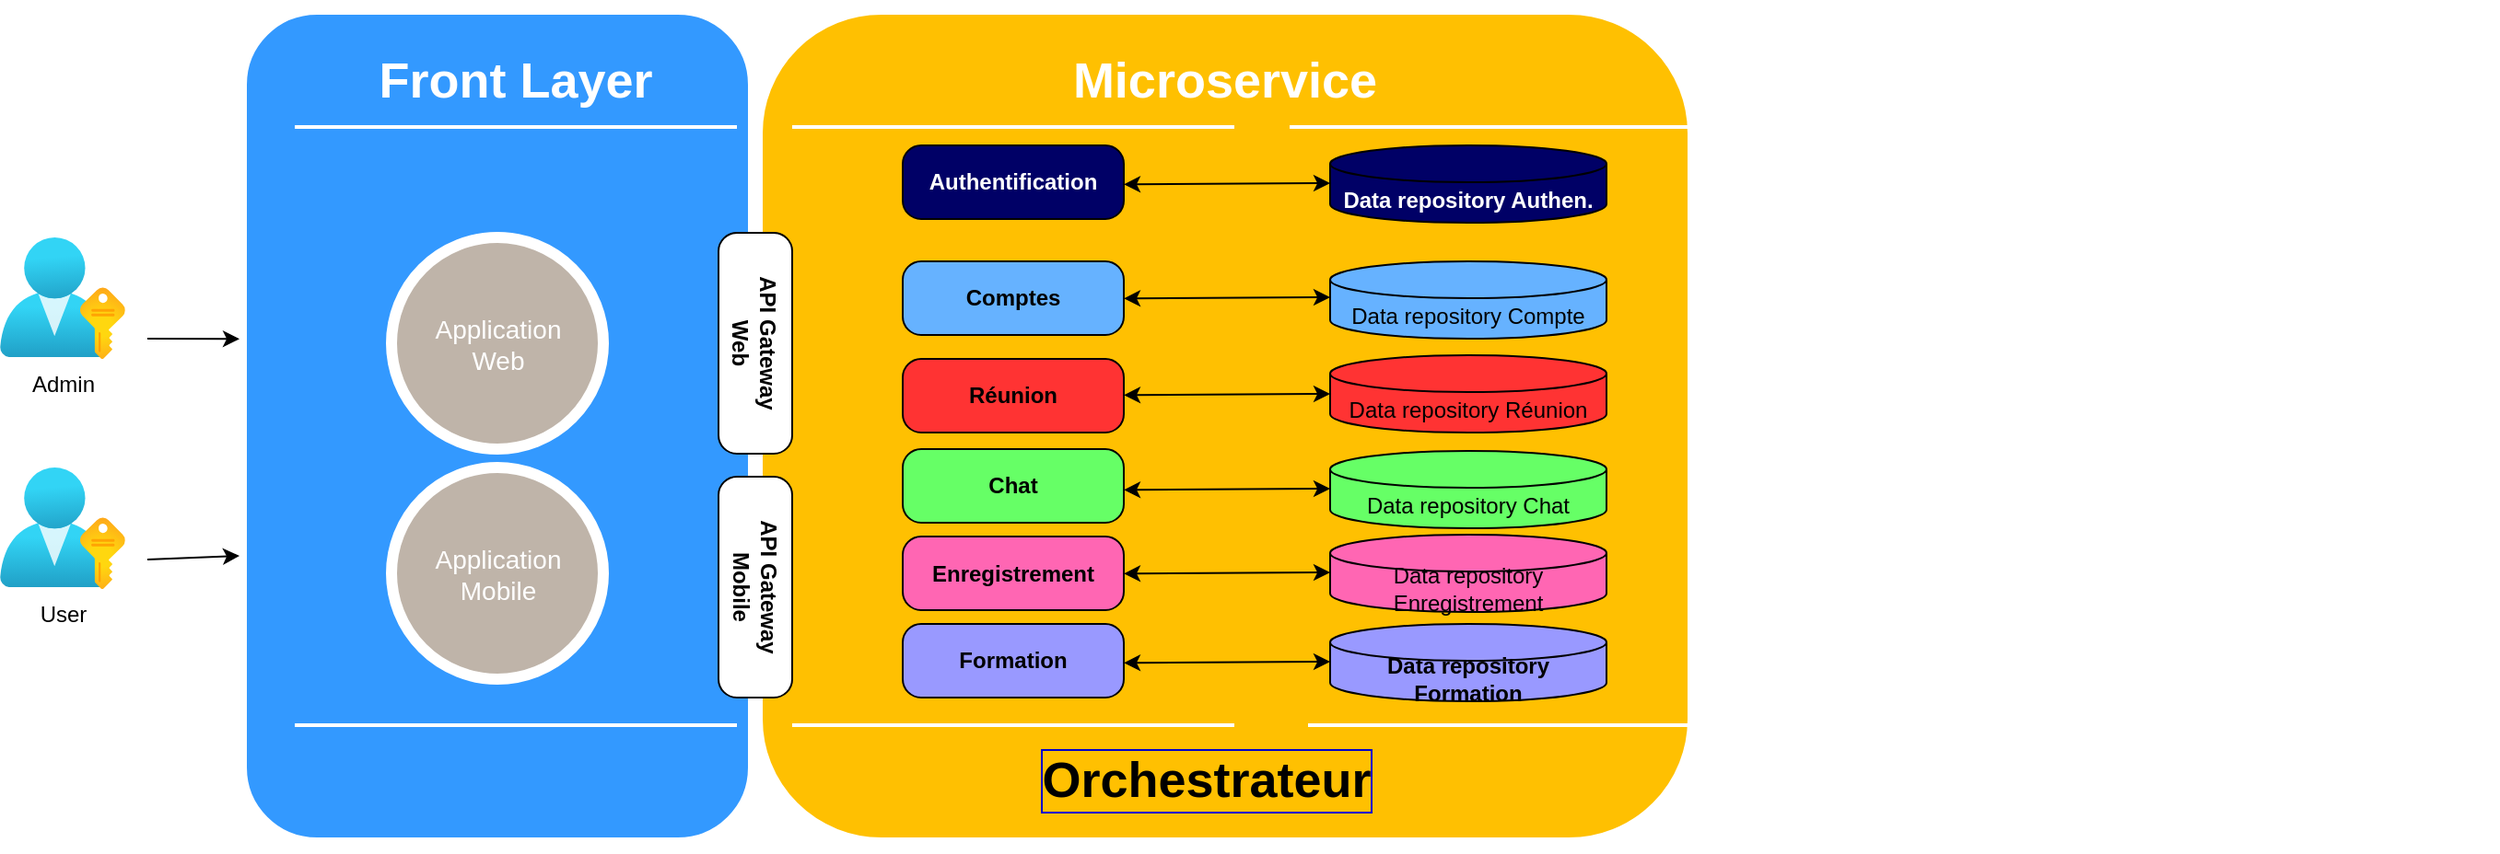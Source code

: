 <mxfile version="14.6.11" type="device"><diagram name="Page-1" id="12e1b939-464a-85fe-373e-61e167be1490"><mxGraphModel dx="1258" dy="524" grid="1" gridSize="10" guides="1" tooltips="1" connect="1" arrows="1" fold="1" page="1" pageScale="1.5" pageWidth="1169" pageHeight="826" background="#ffffff" math="0" shadow="0"><root><mxCell id="0"/><mxCell id="1" parent="0"/><mxCell id="60da8b9f42644d3a-2" value="" style="whiteSpace=wrap;html=1;rounded=1;shadow=0;strokeWidth=8;fontSize=20;align=center;strokeColor=#FFFFFF;fillColor=#3399FF;" parent="1" vertex="1"><mxGeometry x="210" y="380" width="280" height="455" as="geometry"/></mxCell><mxCell id="60da8b9f42644d3a-3" value="Front Layer" style="text;html=1;strokeColor=none;fillColor=none;align=center;verticalAlign=middle;whiteSpace=wrap;rounded=0;shadow=0;fontSize=27;fontColor=#FFFFFF;fontStyle=1" parent="1" vertex="1"><mxGeometry x="220" y="390" width="280" height="60" as="geometry"/></mxCell><mxCell id="60da8b9f42644d3a-6" value="" style="line;strokeWidth=2;html=1;rounded=0;shadow=0;fontSize=27;align=center;fillColor=none;strokeColor=#FFFFFF;" parent="1" vertex="1"><mxGeometry x="240" y="440" width="240" height="10" as="geometry"/></mxCell><mxCell id="60da8b9f42644d3a-7" value="" style="line;strokeWidth=2;html=1;rounded=0;shadow=0;fontSize=27;align=center;fillColor=none;strokeColor=#FFFFFF;" parent="1" vertex="1"><mxGeometry x="240" y="765" width="240" height="10" as="geometry"/></mxCell><mxCell id="60da8b9f42644d3a-8" value="&lt;font style=&quot;vertical-align: inherit&quot;&gt;&lt;font style=&quot;vertical-align: inherit&quot;&gt;&lt;font style=&quot;vertical-align: inherit&quot;&gt;&lt;font style=&quot;vertical-align: inherit&quot;&gt;Application&lt;br&gt;Web&lt;br&gt;&lt;/font&gt;&lt;/font&gt;&lt;/font&gt;&lt;/font&gt;" style="ellipse;whiteSpace=wrap;html=1;rounded=0;shadow=0;strokeWidth=6;fontSize=14;align=center;fillColor=#BFB4A9;strokeColor=#FFFFFF;fontColor=#FFFFFF;" parent="1" vertex="1"><mxGeometry x="292.5" y="505" width="115" height="115" as="geometry"/></mxCell><mxCell id="60da8b9f42644d3a-17" value="" style="whiteSpace=wrap;html=1;rounded=1;shadow=0;strokeWidth=8;fontSize=20;align=center;fillColor=#FFC001;strokeColor=#FFFFFF;" parent="1" vertex="1"><mxGeometry x="490" y="380" width="510" height="455" as="geometry"/></mxCell><mxCell id="60da8b9f42644d3a-18" value="Microservice" style="text;html=1;strokeColor=none;fillColor=none;align=center;verticalAlign=middle;whiteSpace=wrap;rounded=0;shadow=0;fontSize=27;fontColor=#FFFFFF;fontStyle=1" parent="1" vertex="1"><mxGeometry x="605" y="390" width="280" height="60" as="geometry"/></mxCell><mxCell id="60da8b9f42644d3a-20" value="" style="line;strokeWidth=2;html=1;rounded=0;shadow=0;fontSize=27;align=center;fillColor=none;strokeColor=#FFFFFF;" parent="1" vertex="1"><mxGeometry x="510" y="440" width="240" height="10" as="geometry"/></mxCell><mxCell id="60da8b9f42644d3a-21" value="" style="line;strokeWidth=2;html=1;rounded=0;shadow=0;fontSize=27;align=center;fillColor=none;strokeColor=#FFFFFF;" parent="1" vertex="1"><mxGeometry x="510" y="765" width="240" height="10" as="geometry"/></mxCell><mxCell id="60da8b9f42644d3a-27" value="" style="line;strokeWidth=2;html=1;rounded=0;shadow=0;fontSize=27;align=center;fillColor=none;strokeColor=#FFFFFF;" parent="1" vertex="1"><mxGeometry x="780" y="440" width="240" height="10" as="geometry"/></mxCell><mxCell id="60da8b9f42644d3a-28" value="" style="line;strokeWidth=2;html=1;rounded=0;shadow=0;fontSize=27;align=center;fillColor=none;strokeColor=#FFFFFF;" parent="1" vertex="1"><mxGeometry x="790" y="765" width="240" height="10" as="geometry"/></mxCell><mxCell id="60da8b9f42644d3a-32" value="DELIGHT" style="text;html=1;strokeColor=none;fillColor=none;align=center;verticalAlign=middle;whiteSpace=wrap;rounded=0;shadow=0;fontSize=27;fontColor=#FFFFFF;fontStyle=1" parent="1" vertex="1"><mxGeometry x="1156" y="425" width="280" height="60" as="geometry"/></mxCell><mxCell id="60da8b9f42644d3a-33" value="Events&lt;div&gt;Social Inbox&lt;/div&gt;&lt;div&gt;Smart Content&lt;/div&gt;" style="text;html=1;strokeColor=none;fillColor=none;align=center;verticalAlign=middle;whiteSpace=wrap;rounded=0;shadow=0;fontSize=14;fontColor=#FFFFFF;" parent="1" vertex="1"><mxGeometry x="1156" y="725" width="280" height="90" as="geometry"/></mxCell><mxCell id="60da8b9f42644d3a-34" value="" style="line;strokeWidth=2;html=1;rounded=0;shadow=0;fontSize=27;align=center;fillColor=none;strokeColor=#FFFFFF;" parent="1" vertex="1"><mxGeometry x="1176" y="485" width="240" height="10" as="geometry"/></mxCell><mxCell id="60da8b9f42644d3a-35" value="" style="line;strokeWidth=2;html=1;rounded=0;shadow=0;fontSize=27;align=center;fillColor=none;strokeColor=#FFFFFF;" parent="1" vertex="1"><mxGeometry x="1176" y="705" width="240" height="10" as="geometry"/></mxCell><mxCell id="ryXXlnCfvIc6nsmkvWPd-1" value="&lt;font style=&quot;vertical-align: inherit&quot;&gt;&lt;font style=&quot;vertical-align: inherit&quot;&gt;Application&lt;br&gt;Mobile&lt;br&gt;&lt;/font&gt;&lt;/font&gt;" style="ellipse;whiteSpace=wrap;html=1;rounded=0;shadow=0;strokeWidth=6;fontSize=14;align=center;fillColor=#BFB4A9;strokeColor=#FFFFFF;fontColor=#FFFFFF;" vertex="1" parent="1"><mxGeometry x="292.5" y="630" width="115" height="115" as="geometry"/></mxCell><mxCell id="ryXXlnCfvIc6nsmkvWPd-3" value="Admin" style="aspect=fixed;html=1;points=[];align=center;image;fontSize=12;image=img/lib/azure2/azure_stack/User_Subscriptions.svg;" vertex="1" parent="1"><mxGeometry x="80" y="505" width="68" height="66" as="geometry"/></mxCell><mxCell id="ryXXlnCfvIc6nsmkvWPd-4" value="User" style="aspect=fixed;html=1;points=[];align=center;image;fontSize=12;image=img/lib/azure2/azure_stack/User_Subscriptions.svg;" vertex="1" parent="1"><mxGeometry x="80" y="630" width="68" height="66" as="geometry"/></mxCell><mxCell id="ryXXlnCfvIc6nsmkvWPd-6" value="&lt;b&gt;API Gateway&lt;br&gt;Web&lt;/b&gt;" style="rounded=1;whiteSpace=wrap;html=1;arcSize=25;rotation=90;" vertex="1" parent="1"><mxGeometry x="430" y="542.5" width="120" height="40" as="geometry"/></mxCell><mxCell id="ryXXlnCfvIc6nsmkvWPd-7" value="&lt;b&gt;API Gateway&lt;br&gt;Mobile&lt;/b&gt;" style="rounded=1;whiteSpace=wrap;html=1;arcSize=25;rotation=90;" vertex="1" parent="1"><mxGeometry x="430" y="675" width="120" height="40" as="geometry"/></mxCell><mxCell id="ryXXlnCfvIc6nsmkvWPd-11" value="&lt;b&gt;Comptes&lt;/b&gt;" style="rounded=1;whiteSpace=wrap;html=1;arcSize=25;rotation=0;fillColor=#66B2FF;" vertex="1" parent="1"><mxGeometry x="570" y="518" width="120" height="40" as="geometry"/></mxCell><mxCell id="ryXXlnCfvIc6nsmkvWPd-12" value="&lt;b&gt;Chat&lt;/b&gt;" style="rounded=1;whiteSpace=wrap;html=1;arcSize=25;rotation=0;fillColor=#66FF66;" vertex="1" parent="1"><mxGeometry x="570" y="620" width="120" height="40" as="geometry"/></mxCell><mxCell id="ryXXlnCfvIc6nsmkvWPd-13" value="&lt;b&gt;Enregistrement&lt;/b&gt;" style="rounded=1;whiteSpace=wrap;html=1;arcSize=25;rotation=0;fillColor=#FF66B3;" vertex="1" parent="1"><mxGeometry x="570" y="667.5" width="120" height="40" as="geometry"/></mxCell><mxCell id="ryXXlnCfvIc6nsmkvWPd-14" value="&lt;b&gt;Formation&lt;/b&gt;" style="rounded=1;whiteSpace=wrap;html=1;arcSize=25;rotation=0;fillColor=#9999FF;" vertex="1" parent="1"><mxGeometry x="570" y="715" width="120" height="40" as="geometry"/></mxCell><mxCell id="ryXXlnCfvIc6nsmkvWPd-15" value="&lt;b&gt;Réunion&lt;/b&gt;" style="rounded=1;whiteSpace=wrap;html=1;arcSize=25;rotation=0;fillColor=#FF3333;" vertex="1" parent="1"><mxGeometry x="570" y="571" width="120" height="40" as="geometry"/></mxCell><mxCell id="ryXXlnCfvIc6nsmkvWPd-16" value="Data repository Compte" style="shape=cylinder3;whiteSpace=wrap;html=1;boundedLbl=1;backgroundOutline=1;size=10;fillColor=#66B2FF;" vertex="1" parent="1"><mxGeometry x="802" y="518" width="150" height="42" as="geometry"/></mxCell><mxCell id="ryXXlnCfvIc6nsmkvWPd-17" value="Data repository Réunion" style="shape=cylinder3;whiteSpace=wrap;html=1;boundedLbl=1;backgroundOutline=1;size=10;fillColor=#FF3333;" vertex="1" parent="1"><mxGeometry x="802" y="569" width="150" height="42" as="geometry"/></mxCell><mxCell id="ryXXlnCfvIc6nsmkvWPd-18" value="Data repository Chat" style="shape=cylinder3;whiteSpace=wrap;html=1;boundedLbl=1;backgroundOutline=1;size=10;fillColor=#66FF66;" vertex="1" parent="1"><mxGeometry x="802" y="621" width="150" height="42" as="geometry"/></mxCell><mxCell id="ryXXlnCfvIc6nsmkvWPd-19" value="Data repository Enregistrement" style="shape=cylinder3;whiteSpace=wrap;html=1;boundedLbl=1;backgroundOutline=1;size=10;fillColor=#FF66B3;" vertex="1" parent="1"><mxGeometry x="802" y="666.5" width="150" height="42" as="geometry"/></mxCell><mxCell id="ryXXlnCfvIc6nsmkvWPd-20" value="&lt;b&gt;Data repository Formation&lt;/b&gt;" style="shape=cylinder3;whiteSpace=wrap;html=1;boundedLbl=1;backgroundOutline=1;size=10;fillColor=#9999FF;" vertex="1" parent="1"><mxGeometry x="802" y="715" width="150" height="42" as="geometry"/></mxCell><mxCell id="ryXXlnCfvIc6nsmkvWPd-21" value="&lt;b&gt;Authentification&lt;/b&gt;" style="rounded=1;whiteSpace=wrap;html=1;arcSize=25;rotation=0;fontColor=#FFFFFF;fillColor=#000066;" vertex="1" parent="1"><mxGeometry x="570" y="455" width="120" height="40" as="geometry"/></mxCell><mxCell id="ryXXlnCfvIc6nsmkvWPd-22" value="Data repository Authen." style="shape=cylinder3;whiteSpace=wrap;html=1;boundedLbl=1;backgroundOutline=1;size=10;fillColor=#000066;fontColor=#FFFFFF;fontStyle=1" vertex="1" parent="1"><mxGeometry x="802" y="455" width="150" height="42" as="geometry"/></mxCell><mxCell id="ryXXlnCfvIc6nsmkvWPd-24" value="" style="endArrow=classic;html=1;fontColor=#FFFFFF;entryX=0;entryY=0.396;entryDx=0;entryDy=0;entryPerimeter=0;" edge="1" parent="1" target="60da8b9f42644d3a-2"><mxGeometry width="50" height="50" relative="1" as="geometry"><mxPoint x="160" y="560" as="sourcePoint"/><mxPoint x="220" y="571" as="targetPoint"/></mxGeometry></mxCell><mxCell id="ryXXlnCfvIc6nsmkvWPd-25" value="" style="endArrow=classic;html=1;fontColor=#FFFFFF;" edge="1" parent="1"><mxGeometry width="50" height="50" relative="1" as="geometry"><mxPoint x="160" y="680" as="sourcePoint"/><mxPoint x="210" y="678" as="targetPoint"/></mxGeometry></mxCell><mxCell id="ryXXlnCfvIc6nsmkvWPd-27" value="" style="endArrow=classic;startArrow=classic;html=1;fontColor=#FFFFFF;entryX=0;entryY=0.5;entryDx=0;entryDy=0;entryPerimeter=0;" edge="1" parent="1" source="ryXXlnCfvIc6nsmkvWPd-15" target="ryXXlnCfvIc6nsmkvWPd-17"><mxGeometry width="50" height="50" relative="1" as="geometry"><mxPoint x="690" y="600" as="sourcePoint"/><mxPoint x="740" y="550" as="targetPoint"/></mxGeometry></mxCell><mxCell id="ryXXlnCfvIc6nsmkvWPd-28" value="" style="endArrow=classic;startArrow=classic;html=1;fontColor=#FFFFFF;entryX=0;entryY=0.5;entryDx=0;entryDy=0;entryPerimeter=0;" edge="1" parent="1"><mxGeometry width="50" height="50" relative="1" as="geometry"><mxPoint x="690" y="687.651" as="sourcePoint"/><mxPoint x="802" y="687" as="targetPoint"/></mxGeometry></mxCell><mxCell id="ryXXlnCfvIc6nsmkvWPd-29" value="" style="endArrow=classic;startArrow=classic;html=1;fontColor=#FFFFFF;entryX=0;entryY=0.5;entryDx=0;entryDy=0;entryPerimeter=0;" edge="1" parent="1"><mxGeometry width="50" height="50" relative="1" as="geometry"><mxPoint x="690" y="642.151" as="sourcePoint"/><mxPoint x="802" y="641.5" as="targetPoint"/></mxGeometry></mxCell><mxCell id="ryXXlnCfvIc6nsmkvWPd-30" value="" style="endArrow=classic;startArrow=classic;html=1;fontColor=#FFFFFF;entryX=0;entryY=0.5;entryDx=0;entryDy=0;entryPerimeter=0;" edge="1" parent="1"><mxGeometry width="50" height="50" relative="1" as="geometry"><mxPoint x="690" y="538.151" as="sourcePoint"/><mxPoint x="802" y="537.5" as="targetPoint"/></mxGeometry></mxCell><mxCell id="ryXXlnCfvIc6nsmkvWPd-31" value="" style="endArrow=classic;startArrow=classic;html=1;fontColor=#FFFFFF;entryX=0;entryY=0.5;entryDx=0;entryDy=0;entryPerimeter=0;" edge="1" parent="1"><mxGeometry width="50" height="50" relative="1" as="geometry"><mxPoint x="690" y="476.151" as="sourcePoint"/><mxPoint x="802" y="475.5" as="targetPoint"/></mxGeometry></mxCell><mxCell id="ryXXlnCfvIc6nsmkvWPd-32" value="" style="endArrow=classic;startArrow=classic;html=1;fontColor=#FFFFFF;entryX=0;entryY=0.5;entryDx=0;entryDy=0;entryPerimeter=0;" edge="1" parent="1"><mxGeometry width="50" height="50" relative="1" as="geometry"><mxPoint x="690" y="736.151" as="sourcePoint"/><mxPoint x="802" y="735.5" as="targetPoint"/></mxGeometry></mxCell><mxCell id="ryXXlnCfvIc6nsmkvWPd-33" value="Orchestrateur" style="text;html=1;strokeColor=none;fillColor=none;align=center;verticalAlign=middle;whiteSpace=wrap;rounded=0;shadow=0;fontSize=27;fontStyle=1;labelBackgroundColor=none;labelBorderColor=#0000CC;" vertex="1" parent="1"><mxGeometry x="570" y="780" width="330" height="40" as="geometry"/></mxCell></root></mxGraphModel></diagram></mxfile>